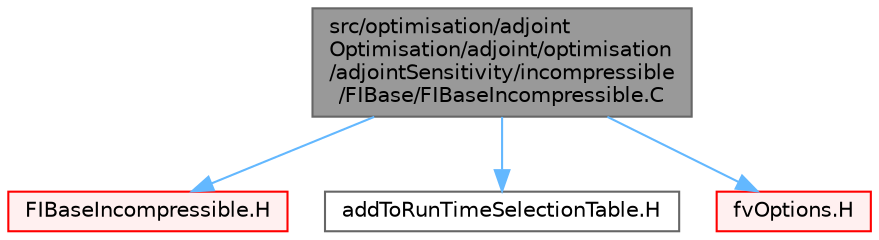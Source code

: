 digraph "src/optimisation/adjointOptimisation/adjoint/optimisation/adjointSensitivity/incompressible/FIBase/FIBaseIncompressible.C"
{
 // LATEX_PDF_SIZE
  bgcolor="transparent";
  edge [fontname=Helvetica,fontsize=10,labelfontname=Helvetica,labelfontsize=10];
  node [fontname=Helvetica,fontsize=10,shape=box,height=0.2,width=0.4];
  Node1 [id="Node000001",label="src/optimisation/adjoint\lOptimisation/adjoint/optimisation\l/adjointSensitivity/incompressible\l/FIBase/FIBaseIncompressible.C",height=0.2,width=0.4,color="gray40", fillcolor="grey60", style="filled", fontcolor="black",tooltip=" "];
  Node1 -> Node2 [id="edge1_Node000001_Node000002",color="steelblue1",style="solid",tooltip=" "];
  Node2 [id="Node000002",label="FIBaseIncompressible.H",height=0.2,width=0.4,color="red", fillcolor="#FFF0F0", style="filled",URL="$FIBaseIncompressible_8H.html",tooltip=" "];
  Node1 -> Node515 [id="edge2_Node000001_Node000515",color="steelblue1",style="solid",tooltip=" "];
  Node515 [id="Node000515",label="addToRunTimeSelectionTable.H",height=0.2,width=0.4,color="grey40", fillcolor="white", style="filled",URL="$addToRunTimeSelectionTable_8H.html",tooltip="Macros for easy insertion into run-time selection tables."];
  Node1 -> Node516 [id="edge3_Node000001_Node000516",color="steelblue1",style="solid",tooltip=" "];
  Node516 [id="Node000516",label="fvOptions.H",height=0.2,width=0.4,color="red", fillcolor="#FFF0F0", style="filled",URL="$fvOptions_8H.html",tooltip=" "];
}
